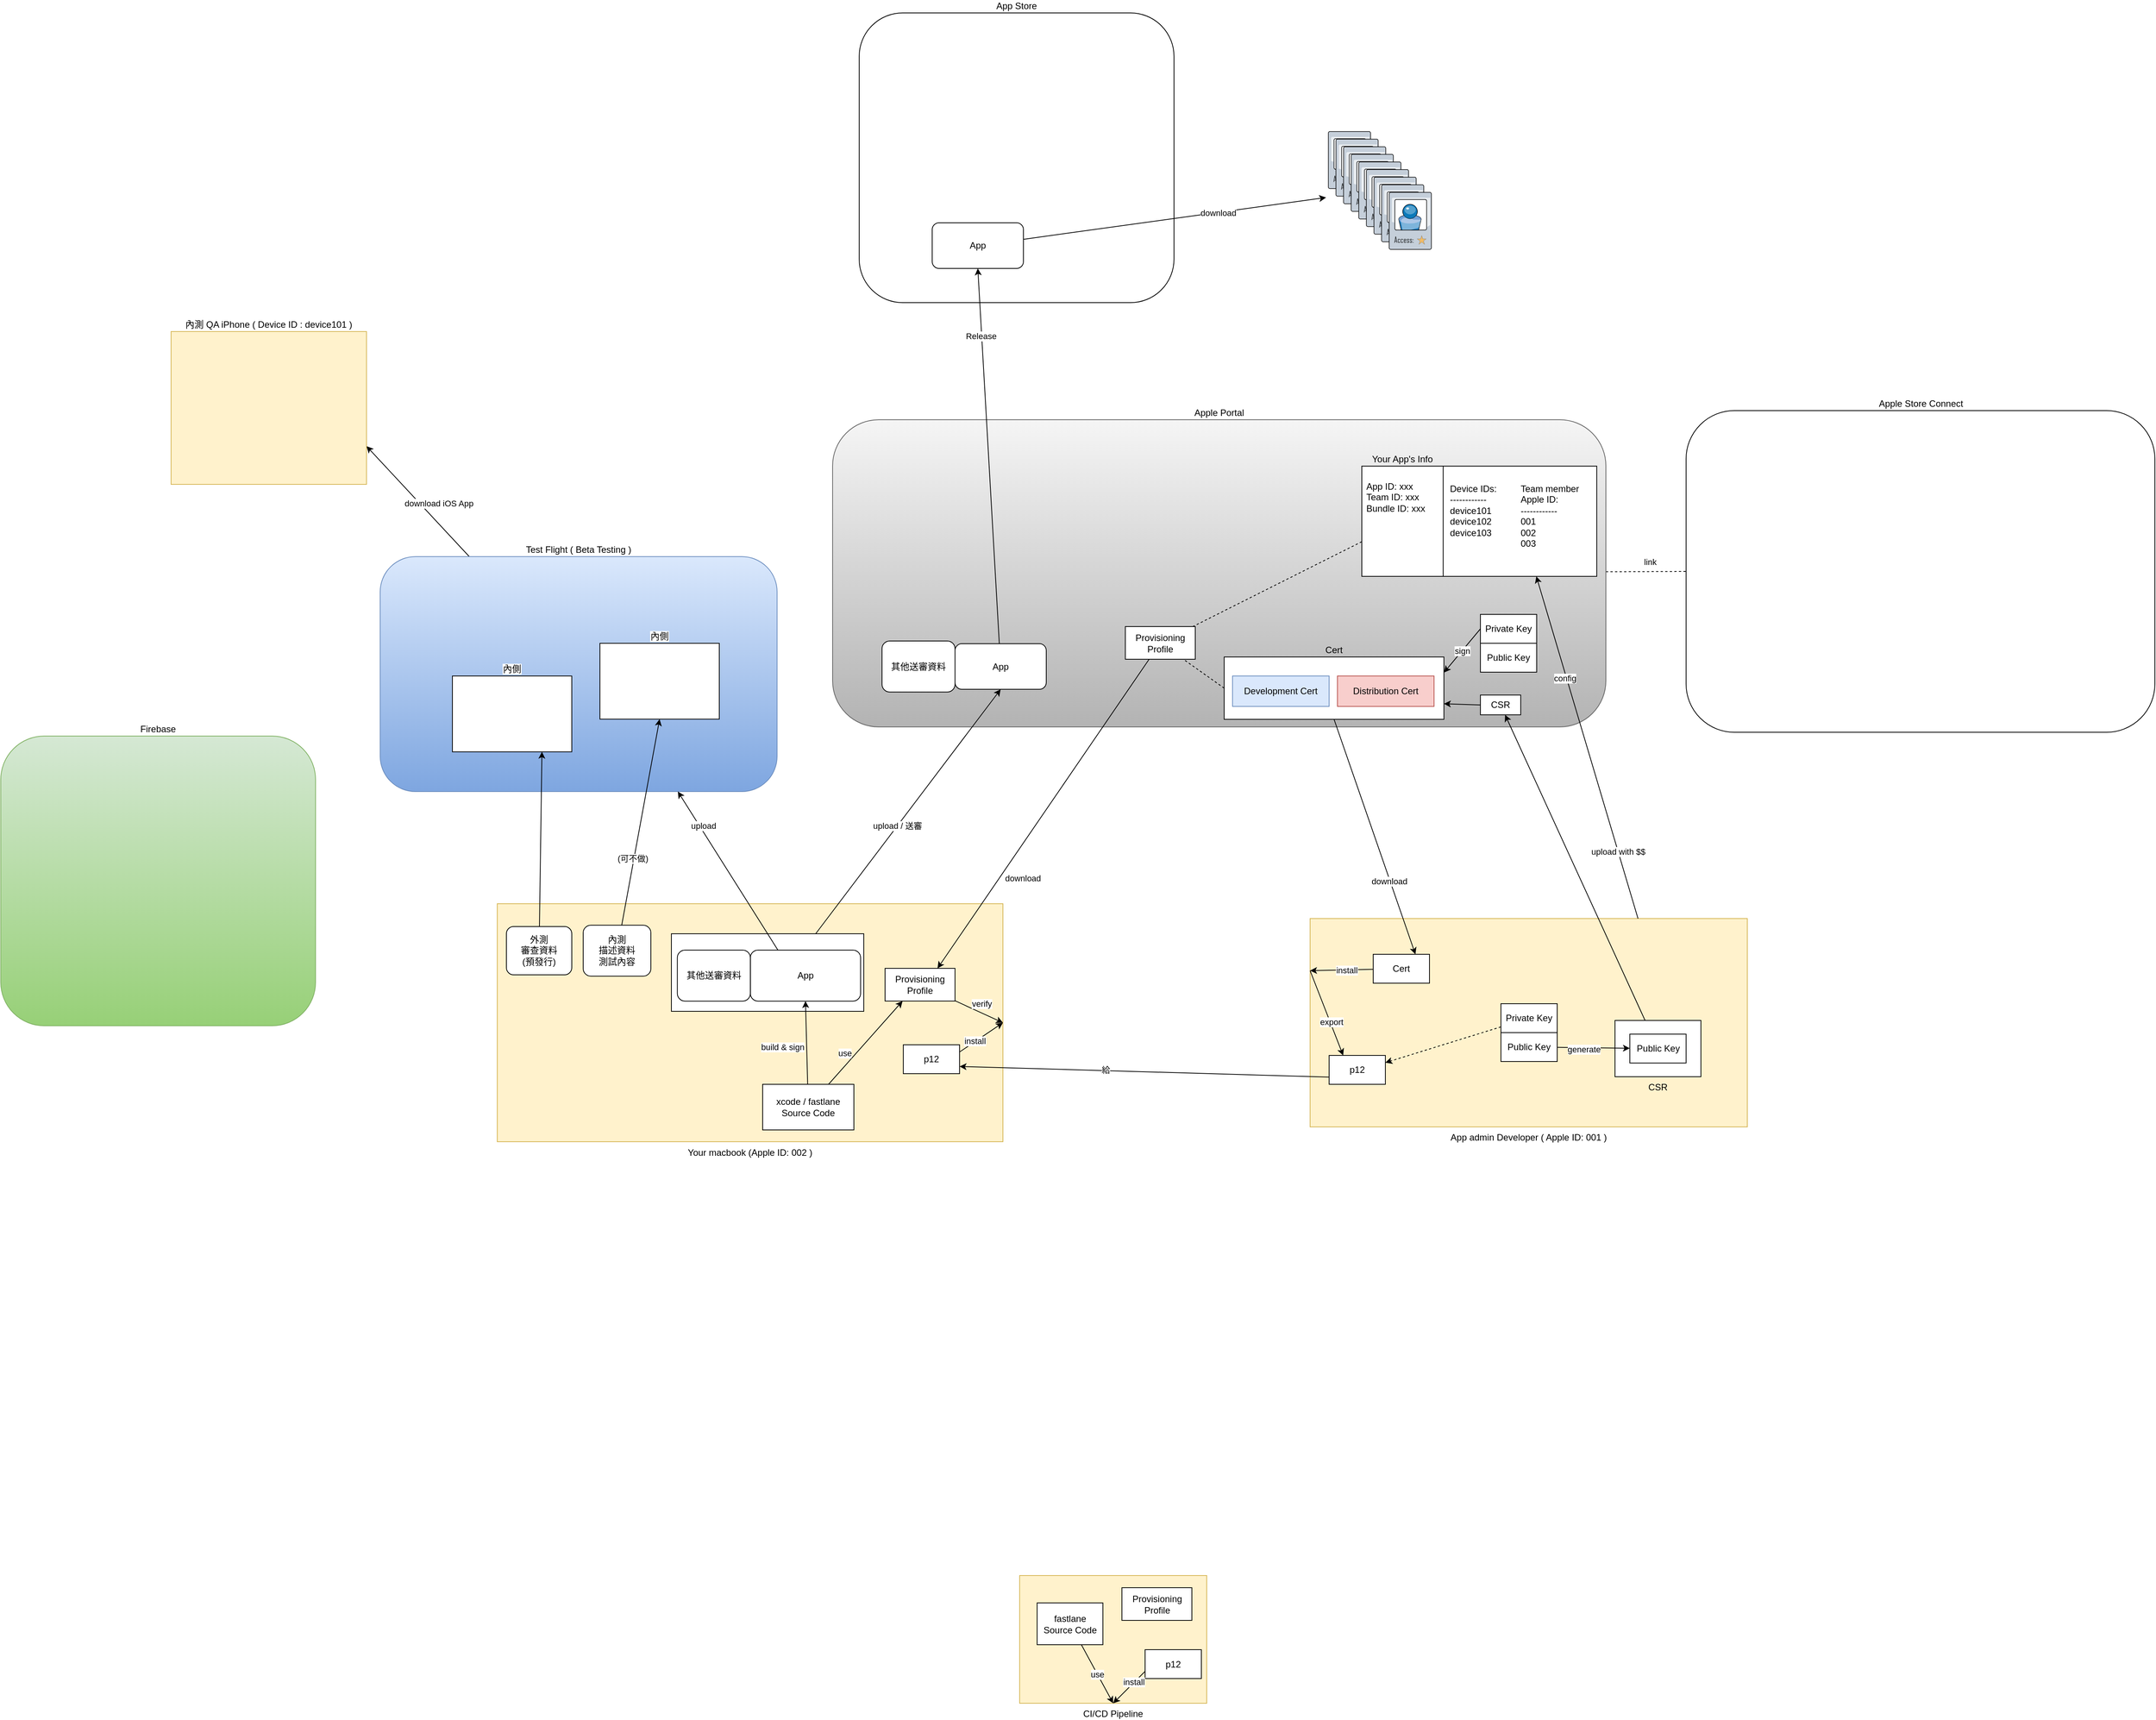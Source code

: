 <mxfile version="21.7.1" type="device">
  <diagram name="Page-1" id="q86eNr94cBDuVsGkZMzl">
    <mxGraphModel dx="2645" dy="1464" grid="0" gridSize="10" guides="1" tooltips="1" connect="1" arrows="1" fold="1" page="0" pageScale="1" pageWidth="850" pageHeight="1100" math="0" shadow="0">
      <root>
        <mxCell id="0" />
        <mxCell id="1" parent="0" />
        <mxCell id="54" value="App admin Developer ( Apple ID: 001 )" style="rounded=0;whiteSpace=wrap;html=1;labelPosition=center;verticalLabelPosition=bottom;align=center;verticalAlign=top;" parent="1" vertex="1">
          <mxGeometry x="200" y="528" width="575" height="274" as="geometry" />
        </mxCell>
        <mxCell id="79" value="" style="group;fillColor=#fff2cc;strokeColor=#d6b656;gradientColor=none;container=0;" parent="1" vertex="1" connectable="0">
          <mxGeometry x="200" y="528" width="575" height="274" as="geometry" />
        </mxCell>
        <mxCell id="142" style="edgeStyle=none;html=1;entryX=1;entryY=0.75;entryDx=0;entryDy=0;fontColor=#000000;" parent="1" source="103" target="106" edge="1">
          <mxGeometry relative="1" as="geometry" />
        </mxCell>
        <mxCell id="143" value="download iOS App" style="edgeLabel;html=1;align=center;verticalAlign=middle;resizable=0;points=[];fontColor=#000000;" parent="142" vertex="1" connectable="0">
          <mxGeometry x="0.289" y="-2" relative="1" as="geometry">
            <mxPoint x="45" y="25" as="offset" />
          </mxGeometry>
        </mxCell>
        <mxCell id="103" value="Test Flight ( Beta Testing )" style="rounded=1;whiteSpace=wrap;html=1;labelPosition=center;verticalLabelPosition=top;align=center;verticalAlign=bottom;fillColor=#dae8fc;gradientColor=#7ea6e0;strokeColor=#6c8ebf;" parent="1" vertex="1">
          <mxGeometry x="-1023" y="52" width="522" height="309" as="geometry" />
        </mxCell>
        <mxCell id="134" value="內側" style="rounded=0;whiteSpace=wrap;html=1;labelBackgroundColor=#FFFFFF;fontColor=#000000;gradientColor=none;labelPosition=center;verticalLabelPosition=top;align=center;verticalAlign=bottom;" parent="1" vertex="1">
          <mxGeometry x="-734" y="166" width="157" height="99.73" as="geometry" />
        </mxCell>
        <mxCell id="44" value="Your macbook (Apple ID: 002 )" style="rounded=0;whiteSpace=wrap;html=1;labelPosition=center;verticalLabelPosition=bottom;align=center;verticalAlign=top;fillColor=#fff2cc;strokeColor=#d6b656;" parent="1" vertex="1">
          <mxGeometry x="-869" y="508.5" width="665" height="313" as="geometry" />
        </mxCell>
        <mxCell id="130" value="" style="rounded=0;whiteSpace=wrap;html=1;labelBackgroundColor=#FFFFFF;fontColor=#000000;gradientColor=none;" parent="1" vertex="1">
          <mxGeometry x="-640" y="548" width="253" height="102" as="geometry" />
        </mxCell>
        <mxCell id="105" value="App Store" style="rounded=1;whiteSpace=wrap;html=1;labelPosition=center;verticalLabelPosition=top;align=center;verticalAlign=bottom;" parent="1" vertex="1">
          <mxGeometry x="-393" y="-663" width="414" height="381" as="geometry" />
        </mxCell>
        <mxCell id="81" value="CI/CD Pipeline" style="rounded=0;whiteSpace=wrap;html=1;labelPosition=center;verticalLabelPosition=bottom;align=center;verticalAlign=top;fillColor=#fff2cc;strokeColor=#d6b656;" parent="1" vertex="1">
          <mxGeometry x="-182" y="1392" width="246" height="168" as="geometry" />
        </mxCell>
        <mxCell id="145" style="edgeStyle=none;html=1;entryX=0;entryY=0.5;entryDx=0;entryDy=0;fontColor=#000000;endArrow=none;endFill=0;dashed=1;" parent="1" source="udy7D6bEetvilHj6OVsd-2" target="131" edge="1">
          <mxGeometry relative="1" as="geometry" />
        </mxCell>
        <mxCell id="146" value="link" style="edgeLabel;html=1;align=center;verticalAlign=middle;resizable=0;points=[];fontColor=#000000;" parent="145" vertex="1" connectable="0">
          <mxGeometry x="0.32" y="1" relative="1" as="geometry">
            <mxPoint x="-12" y="-12" as="offset" />
          </mxGeometry>
        </mxCell>
        <mxCell id="udy7D6bEetvilHj6OVsd-2" value="Apple Portal" style="rounded=1;whiteSpace=wrap;html=1;labelPosition=center;verticalLabelPosition=top;align=center;verticalAlign=bottom;fillColor=#f5f5f5;strokeColor=#666666;gradientColor=#b3b3b3;" parent="1" vertex="1">
          <mxGeometry x="-428" y="-128" width="1017" height="404" as="geometry" />
        </mxCell>
        <mxCell id="71" style="edgeStyle=none;html=1;entryX=0.25;entryY=0;entryDx=0;entryDy=0;startArrow=none;startFill=0;endArrow=classic;endFill=1;exitX=0;exitY=0.25;exitDx=0;exitDy=0;" parent="1" source="54" target="70" edge="1">
          <mxGeometry relative="1" as="geometry" />
        </mxCell>
        <mxCell id="72" value="export" style="edgeLabel;html=1;align=center;verticalAlign=middle;resizable=0;points=[];" parent="71" vertex="1" connectable="0">
          <mxGeometry x="0.219" y="1" relative="1" as="geometry">
            <mxPoint as="offset" />
          </mxGeometry>
        </mxCell>
        <mxCell id="udy7D6bEetvilHj6OVsd-4" value="" style="rounded=0;orthogonalLoop=1;jettySize=auto;html=1;entryX=0.5;entryY=1;entryDx=0;entryDy=0;exitX=0.75;exitY=0;exitDx=0;exitDy=0;" parent="1" source="130" target="53" edge="1">
          <mxGeometry relative="1" as="geometry" />
        </mxCell>
        <mxCell id="102" value="upload / 送審" style="edgeLabel;html=1;align=center;verticalAlign=middle;resizable=0;points=[];" parent="udy7D6bEetvilHj6OVsd-4" vertex="1" connectable="0">
          <mxGeometry x="-0.117" relative="1" as="geometry">
            <mxPoint as="offset" />
          </mxGeometry>
        </mxCell>
        <mxCell id="7" value="&lt;span style=&quot;&quot;&gt;Public Key&lt;/span&gt;" style="rounded=0;whiteSpace=wrap;html=1;" parent="1" vertex="1">
          <mxGeometry x="451" y="678" width="74" height="38" as="geometry" />
        </mxCell>
        <mxCell id="152" style="edgeStyle=none;html=1;entryX=1;entryY=0.25;entryDx=0;entryDy=0;fontColor=#000000;startArrow=none;startFill=0;endArrow=classic;endFill=1;dashed=1;" parent="1" source="8" target="70" edge="1">
          <mxGeometry relative="1" as="geometry" />
        </mxCell>
        <mxCell id="8" value="&lt;span style=&quot;&quot;&gt;Private Key&lt;/span&gt;" style="rounded=0;whiteSpace=wrap;html=1;" parent="1" vertex="1">
          <mxGeometry x="451" y="640" width="74" height="38" as="geometry" />
        </mxCell>
        <mxCell id="17" value="" style="edgeStyle=none;html=1;" parent="1" source="9" target="16" edge="1">
          <mxGeometry relative="1" as="geometry" />
        </mxCell>
        <mxCell id="9" value="CSR" style="rounded=0;whiteSpace=wrap;html=1;labelPosition=center;verticalLabelPosition=bottom;align=center;verticalAlign=top;" parent="1" vertex="1">
          <mxGeometry x="601" y="662" width="113" height="74" as="geometry" />
        </mxCell>
        <mxCell id="11" value="&lt;span style=&quot;&quot;&gt;Public Key&lt;/span&gt;" style="rounded=0;whiteSpace=wrap;html=1;" parent="1" vertex="1">
          <mxGeometry x="620.5" y="680" width="74" height="38" as="geometry" />
        </mxCell>
        <mxCell id="12" value="" style="edgeStyle=none;html=1;" parent="1" source="7" target="11" edge="1">
          <mxGeometry relative="1" as="geometry" />
        </mxCell>
        <mxCell id="28" value="generate" style="edgeLabel;html=1;align=center;verticalAlign=middle;resizable=0;points=[];" parent="12" vertex="1" connectable="0">
          <mxGeometry x="-0.282" y="-2" relative="1" as="geometry">
            <mxPoint as="offset" />
          </mxGeometry>
        </mxCell>
        <mxCell id="22" style="edgeStyle=none;html=1;entryX=1;entryY=0.75;entryDx=0;entryDy=0;exitX=0;exitY=0.5;exitDx=0;exitDy=0;" parent="1" source="16" target="21" edge="1">
          <mxGeometry relative="1" as="geometry">
            <mxPoint x="302.25" y="291" as="sourcePoint" />
            <mxPoint x="339" y="188" as="targetPoint" />
          </mxGeometry>
        </mxCell>
        <mxCell id="16" value="CSR" style="rounded=0;whiteSpace=wrap;html=1;" parent="1" vertex="1">
          <mxGeometry x="424" y="234.07" width="53" height="26" as="geometry" />
        </mxCell>
        <mxCell id="23" style="edgeStyle=none;html=1;entryX=0.75;entryY=0;entryDx=0;entryDy=0;exitX=0.5;exitY=1;exitDx=0;exitDy=0;" parent="1" source="21" target="25" edge="1">
          <mxGeometry relative="1" as="geometry">
            <mxPoint x="226.75" y="417" as="targetPoint" />
          </mxGeometry>
        </mxCell>
        <mxCell id="68" value="download" style="edgeLabel;html=1;align=center;verticalAlign=middle;resizable=0;points=[];" parent="23" vertex="1" connectable="0">
          <mxGeometry x="0.377" y="-1" relative="1" as="geometry">
            <mxPoint as="offset" />
          </mxGeometry>
        </mxCell>
        <mxCell id="34" style="edgeStyle=none;html=1;dashed=1;endArrow=none;endFill=0;exitX=0;exitY=0.5;exitDx=0;exitDy=0;" parent="1" source="21" target="33" edge="1">
          <mxGeometry relative="1" as="geometry" />
        </mxCell>
        <mxCell id="21" value="Cert" style="rounded=0;whiteSpace=wrap;html=1;labelPosition=center;verticalLabelPosition=top;align=center;verticalAlign=bottom;" parent="1" vertex="1">
          <mxGeometry x="87" y="184" width="289" height="82" as="geometry" />
        </mxCell>
        <mxCell id="30" style="edgeStyle=none;html=1;entryX=0;entryY=0.25;entryDx=0;entryDy=0;" parent="1" source="25" target="54" edge="1">
          <mxGeometry relative="1" as="geometry">
            <mxPoint x="108" y="580.712" as="targetPoint" />
          </mxGeometry>
        </mxCell>
        <mxCell id="31" value="install" style="edgeLabel;html=1;align=center;verticalAlign=middle;resizable=0;points=[];" parent="30" vertex="1" connectable="0">
          <mxGeometry x="0.244" y="2" relative="1" as="geometry">
            <mxPoint x="16" y="-2" as="offset" />
          </mxGeometry>
        </mxCell>
        <mxCell id="25" value="&lt;span style=&quot;&quot;&gt;Cert&lt;/span&gt;" style="rounded=0;whiteSpace=wrap;html=1;" parent="1" vertex="1">
          <mxGeometry x="283" y="575" width="74" height="38" as="geometry" />
        </mxCell>
        <mxCell id="35" style="edgeStyle=none;html=1;entryX=0.75;entryY=0;entryDx=0;entryDy=0;" parent="1" source="33" target="36" edge="1">
          <mxGeometry relative="1" as="geometry">
            <mxPoint x="76.341" y="357.503" as="targetPoint" />
          </mxGeometry>
        </mxCell>
        <mxCell id="37" value="download" style="edgeLabel;html=1;align=center;verticalAlign=middle;resizable=0;points=[];" parent="35" vertex="1" connectable="0">
          <mxGeometry x="0.567" y="2" relative="1" as="geometry">
            <mxPoint x="50" y="-32" as="offset" />
          </mxGeometry>
        </mxCell>
        <mxCell id="33" value="Provisioning Profile" style="rounded=0;whiteSpace=wrap;html=1;" parent="1" vertex="1">
          <mxGeometry x="-43" y="144" width="92" height="43" as="geometry" />
        </mxCell>
        <mxCell id="150" style="edgeStyle=none;html=1;entryX=1;entryY=0.5;entryDx=0;entryDy=0;fontColor=#000000;startArrow=none;startFill=0;endArrow=classic;endFill=1;" parent="1" source="36" target="44" edge="1">
          <mxGeometry relative="1" as="geometry" />
        </mxCell>
        <mxCell id="151" value="verify" style="edgeLabel;html=1;align=center;verticalAlign=middle;resizable=0;points=[];fontColor=#000000;" parent="150" vertex="1" connectable="0">
          <mxGeometry x="-0.52" y="2" relative="1" as="geometry">
            <mxPoint x="19" y="-1" as="offset" />
          </mxGeometry>
        </mxCell>
        <mxCell id="36" value="Provisioning Profile" style="rounded=0;whiteSpace=wrap;html=1;" parent="1" vertex="1">
          <mxGeometry x="-359" y="593.5" width="92" height="43" as="geometry" />
        </mxCell>
        <mxCell id="42" style="edgeStyle=none;html=1;dashed=1;endArrow=none;endFill=0;" parent="1" source="38" target="33" edge="1">
          <mxGeometry relative="1" as="geometry" />
        </mxCell>
        <mxCell id="46" style="edgeStyle=none;html=1;entryX=0.5;entryY=1;entryDx=0;entryDy=0;endArrow=classic;endFill=1;" parent="1" source="45" target="udy7D6bEetvilHj6OVsd-1" edge="1">
          <mxGeometry relative="1" as="geometry" />
        </mxCell>
        <mxCell id="47" value="build &amp;amp; sign" style="edgeLabel;html=1;align=center;verticalAlign=middle;resizable=0;points=[];" parent="46" vertex="1" connectable="0">
          <mxGeometry x="0.4" y="-3" relative="1" as="geometry">
            <mxPoint x="-34" y="27" as="offset" />
          </mxGeometry>
        </mxCell>
        <mxCell id="50" style="edgeStyle=none;html=1;entryX=0.25;entryY=1;entryDx=0;entryDy=0;startArrow=none;startFill=0;endArrow=classic;endFill=1;" parent="1" source="45" target="36" edge="1">
          <mxGeometry relative="1" as="geometry">
            <Array as="points" />
          </mxGeometry>
        </mxCell>
        <mxCell id="51" value="use" style="edgeLabel;html=1;align=center;verticalAlign=middle;resizable=0;points=[];" parent="50" vertex="1" connectable="0">
          <mxGeometry x="-0.338" y="3" relative="1" as="geometry">
            <mxPoint x="-9" y="-3" as="offset" />
          </mxGeometry>
        </mxCell>
        <mxCell id="45" value="xcode / fastlane&lt;br&gt;Source Code" style="rounded=0;whiteSpace=wrap;html=1;" parent="1" vertex="1">
          <mxGeometry x="-520" y="746" width="120" height="60" as="geometry" />
        </mxCell>
        <mxCell id="110" style="edgeStyle=none;html=1;fontColor=#000000;entryX=0.5;entryY=1;entryDx=0;entryDy=0;" parent="1" source="53" target="111" edge="1">
          <mxGeometry relative="1" as="geometry">
            <mxPoint x="-197.912" y="-144.294" as="targetPoint" />
          </mxGeometry>
        </mxCell>
        <mxCell id="112" value="Release" style="edgeLabel;html=1;align=center;verticalAlign=middle;resizable=0;points=[];fontColor=#000000;" parent="110" vertex="1" connectable="0">
          <mxGeometry x="0.643" y="1" relative="1" as="geometry">
            <mxPoint as="offset" />
          </mxGeometry>
        </mxCell>
        <mxCell id="53" value="App" style="rounded=1;whiteSpace=wrap;html=1;" parent="1" vertex="1">
          <mxGeometry x="-267" y="166.54" width="120" height="60" as="geometry" />
        </mxCell>
        <mxCell id="62" value="&lt;span style=&quot;&quot;&gt;Public Key&lt;/span&gt;" style="rounded=0;whiteSpace=wrap;html=1;" parent="1" vertex="1">
          <mxGeometry x="424" y="166" width="74" height="38" as="geometry" />
        </mxCell>
        <mxCell id="64" value="sign" style="edgeStyle=none;html=1;entryX=1;entryY=0.25;entryDx=0;entryDy=0;startArrow=none;startFill=0;endArrow=classic;endFill=1;exitX=0;exitY=0.5;exitDx=0;exitDy=0;" parent="1" source="63" target="21" edge="1">
          <mxGeometry relative="1" as="geometry">
            <mxPoint x="352.25" y="168.5" as="targetPoint" />
          </mxGeometry>
        </mxCell>
        <mxCell id="63" value="&lt;span style=&quot;&quot;&gt;Private Key&lt;/span&gt;" style="rounded=0;whiteSpace=wrap;html=1;" parent="1" vertex="1">
          <mxGeometry x="424" y="128" width="74" height="38" as="geometry" />
        </mxCell>
        <mxCell id="57" value="" style="rounded=0;whiteSpace=wrap;html=1;labelPosition=center;verticalLabelPosition=top;align=center;verticalAlign=bottom;" parent="1" vertex="1">
          <mxGeometry x="375" y="-67" width="202" height="145" as="geometry" />
        </mxCell>
        <mxCell id="58" value="&lt;span style=&quot;font-family: Helvetica; font-size: 12px; font-style: normal; font-variant-ligatures: normal; font-variant-caps: normal; font-weight: 400; letter-spacing: normal; orphans: 2; text-align: center; text-indent: 0px; text-transform: none; widows: 2; word-spacing: 0px; -webkit-text-stroke-width: 0px; text-decoration-thickness: initial; text-decoration-style: initial; text-decoration-color: initial; float: none; display: inline !important;&quot;&gt;&lt;span style=&quot;background-color: rgb(255, 255, 255);&quot;&gt;Team member Apple ID:&lt;br&gt;------------&lt;br&gt;001&lt;br&gt;002&lt;br&gt;003&lt;/span&gt;&lt;br&gt;&lt;/span&gt;" style="text;whiteSpace=wrap;html=1;" parent="1" vertex="1">
          <mxGeometry x="475" y="-50.83" width="93" height="112.65" as="geometry" />
        </mxCell>
        <mxCell id="65" value="&lt;span style=&quot;font-family: Helvetica; font-size: 12px; font-style: normal; font-variant-ligatures: normal; font-variant-caps: normal; font-weight: 400; letter-spacing: normal; orphans: 2; text-align: center; text-indent: 0px; text-transform: none; widows: 2; word-spacing: 0px; -webkit-text-stroke-width: 0px; text-decoration-thickness: initial; text-decoration-style: initial; text-decoration-color: initial; float: none; display: inline !important;&quot;&gt;&lt;span style=&quot;background-color: rgb(255, 255, 255);&quot;&gt;Device IDs:&lt;br&gt;------------&lt;br&gt;device101&lt;br&gt;device102&lt;br&gt;device103&lt;/span&gt;&lt;br&gt;&lt;/span&gt;" style="text;whiteSpace=wrap;html=1;" parent="1" vertex="1">
          <mxGeometry x="382" y="-50.83" width="75.79" height="112.65" as="geometry" />
        </mxCell>
        <mxCell id="66" value="" style="group" parent="1" vertex="1" connectable="0">
          <mxGeometry x="268" y="-67" width="107" height="145" as="geometry" />
        </mxCell>
        <mxCell id="38" value="Your App&#39;s Info" style="rounded=0;whiteSpace=wrap;html=1;labelPosition=center;verticalLabelPosition=top;align=center;verticalAlign=bottom;" parent="66" vertex="1">
          <mxGeometry width="107" height="145" as="geometry" />
        </mxCell>
        <mxCell id="39" value="App ID: xxx&lt;br&gt;Team ID: xxx&lt;br&gt;Bundle ID: xxx" style="text;html=1;strokeColor=none;fillColor=none;align=left;verticalAlign=top;whiteSpace=wrap;rounded=0;" parent="66" vertex="1">
          <mxGeometry x="4" y="12.5" width="98" height="120" as="geometry" />
        </mxCell>
        <mxCell id="76" style="edgeStyle=none;html=1;entryX=1;entryY=0.75;entryDx=0;entryDy=0;startArrow=none;startFill=0;endArrow=classic;endFill=1;exitX=0;exitY=0.75;exitDx=0;exitDy=0;" parent="1" source="70" target="73" edge="1">
          <mxGeometry relative="1" as="geometry" />
        </mxCell>
        <mxCell id="77" value="給" style="edgeLabel;html=1;align=center;verticalAlign=middle;resizable=0;points=[];" parent="76" vertex="1" connectable="0">
          <mxGeometry x="0.212" y="-1" relative="1" as="geometry">
            <mxPoint as="offset" />
          </mxGeometry>
        </mxCell>
        <mxCell id="70" value="&lt;span style=&quot;&quot;&gt;p12&lt;/span&gt;" style="rounded=0;whiteSpace=wrap;html=1;" parent="1" vertex="1">
          <mxGeometry x="225" y="708" width="74" height="38" as="geometry" />
        </mxCell>
        <mxCell id="74" style="edgeStyle=none;html=1;entryX=1;entryY=0.5;entryDx=0;entryDy=0;startArrow=none;startFill=0;endArrow=classic;endFill=1;exitX=1;exitY=0.25;exitDx=0;exitDy=0;" parent="1" source="73" target="44" edge="1">
          <mxGeometry relative="1" as="geometry" />
        </mxCell>
        <mxCell id="75" value="install" style="edgeLabel;html=1;align=center;verticalAlign=middle;resizable=0;points=[];" parent="74" vertex="1" connectable="0">
          <mxGeometry x="-0.279" y="1" relative="1" as="geometry">
            <mxPoint as="offset" />
          </mxGeometry>
        </mxCell>
        <mxCell id="73" value="&lt;span style=&quot;&quot;&gt;p12&lt;/span&gt;" style="rounded=0;whiteSpace=wrap;html=1;" parent="1" vertex="1">
          <mxGeometry x="-335" y="694" width="74" height="38" as="geometry" />
        </mxCell>
        <mxCell id="83" value="&lt;span style=&quot;&quot;&gt;p12&lt;/span&gt;" style="rounded=0;whiteSpace=wrap;html=1;" parent="1" vertex="1">
          <mxGeometry x="-17" y="1489.5" width="74" height="38" as="geometry" />
        </mxCell>
        <mxCell id="87" style="edgeStyle=none;html=1;startArrow=none;startFill=0;endArrow=classic;endFill=1;entryX=0.5;entryY=1;entryDx=0;entryDy=0;exitX=0;exitY=0.75;exitDx=0;exitDy=0;" parent="1" source="83" target="81" edge="1">
          <mxGeometry relative="1" as="geometry">
            <mxPoint x="171.093" y="1500.503" as="targetPoint" />
          </mxGeometry>
        </mxCell>
        <mxCell id="88" value="install" style="edgeLabel;html=1;align=center;verticalAlign=middle;resizable=0;points=[];" parent="87" vertex="1" connectable="0">
          <mxGeometry x="-0.29" y="-1" relative="1" as="geometry">
            <mxPoint as="offset" />
          </mxGeometry>
        </mxCell>
        <mxCell id="100" value="其他送審資料" style="rounded=1;whiteSpace=wrap;html=1;" parent="1" vertex="1">
          <mxGeometry x="-363" y="163.0" width="96" height="67.07" as="geometry" />
        </mxCell>
        <mxCell id="104" value="Firebase" style="rounded=1;whiteSpace=wrap;html=1;labelPosition=center;verticalLabelPosition=top;align=center;verticalAlign=bottom;fillColor=#d5e8d4;gradientColor=#97d077;strokeColor=#82b366;" parent="1" vertex="1">
          <mxGeometry x="-1522" y="288" width="414" height="381" as="geometry" />
        </mxCell>
        <mxCell id="106" value="內測 QA iPhone ( Device ID : device101 )" style="rounded=0;whiteSpace=wrap;html=1;labelPosition=center;verticalLabelPosition=top;align=center;verticalAlign=bottom;fillColor=#fff2cc;strokeColor=#d6b656;" parent="1" vertex="1">
          <mxGeometry x="-1298" y="-244" width="257" height="201" as="geometry" />
        </mxCell>
        <mxCell id="126" style="edgeStyle=none;html=1;fontColor=#000000;entryX=0.75;entryY=1;entryDx=0;entryDy=0;exitX=0.25;exitY=0;exitDx=0;exitDy=0;" parent="1" source="udy7D6bEetvilHj6OVsd-1" target="103" edge="1">
          <mxGeometry relative="1" as="geometry">
            <mxPoint x="-689.917" y="296.407" as="targetPoint" />
          </mxGeometry>
        </mxCell>
        <mxCell id="140" value="upload" style="edgeLabel;html=1;align=center;verticalAlign=middle;resizable=0;points=[];fontColor=#000000;" parent="126" vertex="1" connectable="0">
          <mxGeometry x="0.551" y="-4" relative="1" as="geometry">
            <mxPoint as="offset" />
          </mxGeometry>
        </mxCell>
        <mxCell id="udy7D6bEetvilHj6OVsd-1" value="App" style="rounded=1;whiteSpace=wrap;html=1;" parent="1" vertex="1">
          <mxGeometry x="-536.164" y="569.498" width="145" height="67.071" as="geometry" />
        </mxCell>
        <mxCell id="93" value="其他送審資料" style="rounded=1;whiteSpace=wrap;html=1;" parent="1" vertex="1">
          <mxGeometry x="-632.17" y="569.5" width="96" height="67.07" as="geometry" />
        </mxCell>
        <mxCell id="108" value="Provisioning Profile" style="rounded=0;whiteSpace=wrap;html=1;" parent="1" vertex="1">
          <mxGeometry x="-47.5" y="1408" width="92" height="43" as="geometry" />
        </mxCell>
        <mxCell id="149" value="use" style="edgeStyle=none;html=1;entryX=0.5;entryY=1;entryDx=0;entryDy=0;fontColor=#000000;startArrow=none;startFill=0;endArrow=classic;endFill=1;" parent="1" source="109" target="81" edge="1">
          <mxGeometry relative="1" as="geometry" />
        </mxCell>
        <mxCell id="109" value="fastlane&lt;br&gt;Source Code" style="rounded=0;whiteSpace=wrap;html=1;" parent="1" vertex="1">
          <mxGeometry x="-159" y="1428" width="86.5" height="55" as="geometry" />
        </mxCell>
        <mxCell id="122" style="edgeStyle=none;html=1;fontColor=#000000;" parent="1" source="111" target="123" edge="1">
          <mxGeometry relative="1" as="geometry">
            <mxPoint x="159.174" y="-527.167" as="targetPoint" />
          </mxGeometry>
        </mxCell>
        <mxCell id="125" value="download" style="edgeLabel;html=1;align=center;verticalAlign=middle;resizable=0;points=[];fontColor=#000000;" parent="122" vertex="1" connectable="0">
          <mxGeometry x="0.285" relative="1" as="geometry">
            <mxPoint as="offset" />
          </mxGeometry>
        </mxCell>
        <mxCell id="111" value="App" style="rounded=1;whiteSpace=wrap;html=1;" parent="1" vertex="1">
          <mxGeometry x="-297" y="-387" width="120" height="60" as="geometry" />
        </mxCell>
        <mxCell id="124" value="" style="group" parent="1" vertex="1" connectable="0">
          <mxGeometry x="221" y="-511" width="142" height="162" as="geometry" />
        </mxCell>
        <mxCell id="123" value="" style="rounded=0;whiteSpace=wrap;html=1;labelBackgroundColor=#FFFFFF;fontColor=#000000;gradientColor=none;strokeColor=none;" parent="124" vertex="1">
          <mxGeometry width="142" height="162" as="geometry" />
        </mxCell>
        <mxCell id="113" value="" style="verticalLabelPosition=bottom;sketch=0;aspect=fixed;html=1;verticalAlign=top;strokeColor=none;align=center;outlineConnect=0;shape=mxgraph.citrix.access_card;labelBackgroundColor=#FFFFFF;fontColor=#000000;gradientColor=none;" parent="124" vertex="1">
          <mxGeometry x="3" y="4" width="55.5" height="75" as="geometry" />
        </mxCell>
        <mxCell id="114" value="" style="verticalLabelPosition=bottom;sketch=0;aspect=fixed;html=1;verticalAlign=top;strokeColor=none;align=center;outlineConnect=0;shape=mxgraph.citrix.access_card;labelBackgroundColor=#FFFFFF;fontColor=#000000;gradientColor=none;" parent="124" vertex="1">
          <mxGeometry x="13" y="14" width="55.5" height="75" as="geometry" />
        </mxCell>
        <mxCell id="115" value="" style="verticalLabelPosition=bottom;sketch=0;aspect=fixed;html=1;verticalAlign=top;strokeColor=none;align=center;outlineConnect=0;shape=mxgraph.citrix.access_card;labelBackgroundColor=#FFFFFF;fontColor=#000000;gradientColor=none;" parent="124" vertex="1">
          <mxGeometry x="23" y="24" width="55.5" height="75" as="geometry" />
        </mxCell>
        <mxCell id="116" value="" style="verticalLabelPosition=bottom;sketch=0;aspect=fixed;html=1;verticalAlign=top;strokeColor=none;align=center;outlineConnect=0;shape=mxgraph.citrix.access_card;labelBackgroundColor=#FFFFFF;fontColor=#000000;gradientColor=none;" parent="124" vertex="1">
          <mxGeometry x="33" y="34" width="55.5" height="75" as="geometry" />
        </mxCell>
        <mxCell id="117" value="" style="verticalLabelPosition=bottom;sketch=0;aspect=fixed;html=1;verticalAlign=top;strokeColor=none;align=center;outlineConnect=0;shape=mxgraph.citrix.access_card;labelBackgroundColor=#FFFFFF;fontColor=#000000;gradientColor=none;" parent="124" vertex="1">
          <mxGeometry x="43" y="44" width="55.5" height="75" as="geometry" />
        </mxCell>
        <mxCell id="118" value="" style="verticalLabelPosition=bottom;sketch=0;aspect=fixed;html=1;verticalAlign=top;strokeColor=none;align=center;outlineConnect=0;shape=mxgraph.citrix.access_card;labelBackgroundColor=#FFFFFF;fontColor=#000000;gradientColor=none;" parent="124" vertex="1">
          <mxGeometry x="53" y="54" width="55.5" height="75" as="geometry" />
        </mxCell>
        <mxCell id="119" value="" style="verticalLabelPosition=bottom;sketch=0;aspect=fixed;html=1;verticalAlign=top;strokeColor=none;align=center;outlineConnect=0;shape=mxgraph.citrix.access_card;labelBackgroundColor=#FFFFFF;fontColor=#000000;gradientColor=none;" parent="124" vertex="1">
          <mxGeometry x="63" y="64" width="55.5" height="75" as="geometry" />
        </mxCell>
        <mxCell id="120" value="" style="verticalLabelPosition=bottom;sketch=0;aspect=fixed;html=1;verticalAlign=top;strokeColor=none;align=center;outlineConnect=0;shape=mxgraph.citrix.access_card;labelBackgroundColor=#FFFFFF;fontColor=#000000;gradientColor=none;" parent="124" vertex="1">
          <mxGeometry x="73" y="74" width="55.5" height="75" as="geometry" />
        </mxCell>
        <mxCell id="121" value="" style="verticalLabelPosition=bottom;sketch=0;aspect=fixed;html=1;verticalAlign=top;strokeColor=none;align=center;outlineConnect=0;shape=mxgraph.citrix.access_card;labelBackgroundColor=#FFFFFF;fontColor=#000000;gradientColor=none;" parent="124" vertex="1">
          <mxGeometry x="83" y="84" width="55.5" height="75" as="geometry" />
        </mxCell>
        <mxCell id="131" value="Apple Store Connect" style="rounded=1;whiteSpace=wrap;html=1;labelPosition=center;verticalLabelPosition=top;align=center;verticalAlign=bottom;" parent="1" vertex="1">
          <mxGeometry x="694.5" y="-140" width="616.5" height="423" as="geometry" />
        </mxCell>
        <mxCell id="132" value="&lt;span style=&quot;&quot;&gt;Development Cert&lt;/span&gt;" style="rounded=0;whiteSpace=wrap;html=1;fillColor=#dae8fc;strokeColor=#6c8ebf;" parent="1" vertex="1">
          <mxGeometry x="98" y="209" width="127" height="40" as="geometry" />
        </mxCell>
        <mxCell id="133" value="&lt;span style=&quot;&quot;&gt;Distribution Cert&lt;/span&gt;" style="rounded=0;whiteSpace=wrap;html=1;fillColor=#f8cecc;strokeColor=#b85450;" parent="1" vertex="1">
          <mxGeometry x="236" y="209" width="127" height="40" as="geometry" />
        </mxCell>
        <mxCell id="138" style="edgeStyle=none;html=1;entryX=0.5;entryY=1;entryDx=0;entryDy=0;fontColor=#000000;" parent="1" source="136" target="134" edge="1">
          <mxGeometry relative="1" as="geometry" />
        </mxCell>
        <mxCell id="144" value="(可不做)" style="edgeLabel;html=1;align=center;verticalAlign=middle;resizable=0;points=[];fontColor=#000000;" parent="138" vertex="1" connectable="0">
          <mxGeometry x="-0.352" y="2" relative="1" as="geometry">
            <mxPoint as="offset" />
          </mxGeometry>
        </mxCell>
        <mxCell id="136" value="內測&lt;br&gt;描述資料&lt;br&gt;測試內容" style="rounded=1;whiteSpace=wrap;html=1;" parent="1" vertex="1">
          <mxGeometry x="-756" y="536.75" width="89" height="67" as="geometry" />
        </mxCell>
        <mxCell id="139" style="edgeStyle=none;html=1;entryX=0.75;entryY=1;entryDx=0;entryDy=0;fontColor=#000000;" parent="1" source="137" target="141" edge="1">
          <mxGeometry relative="1" as="geometry">
            <mxPoint x="-819" y="288.0" as="targetPoint" />
          </mxGeometry>
        </mxCell>
        <mxCell id="137" value="外測&lt;br&gt;審查資料&lt;br&gt;(預發行)" style="rounded=1;whiteSpace=wrap;html=1;" parent="1" vertex="1">
          <mxGeometry x="-857" y="538.5" width="86" height="63.5" as="geometry" />
        </mxCell>
        <mxCell id="141" value="內側" style="rounded=0;whiteSpace=wrap;html=1;labelBackgroundColor=#FFFFFF;fontColor=#000000;gradientColor=none;labelPosition=center;verticalLabelPosition=top;align=center;verticalAlign=bottom;" parent="1" vertex="1">
          <mxGeometry x="-928" y="209" width="157" height="99.73" as="geometry" />
        </mxCell>
        <mxCell id="60" style="edgeStyle=none;html=1;startArrow=none;startFill=0;endArrow=classic;endFill=1;exitX=0.75;exitY=0;exitDx=0;exitDy=0;" parent="1" source="54" target="57" edge="1">
          <mxGeometry relative="1" as="geometry" />
        </mxCell>
        <mxCell id="61" value="config" style="edgeLabel;html=1;align=center;verticalAlign=middle;resizable=0;points=[];" parent="60" vertex="1" connectable="0">
          <mxGeometry x="0.411" y="2" relative="1" as="geometry">
            <mxPoint as="offset" />
          </mxGeometry>
        </mxCell>
        <mxCell id="67" value="upload with $$" style="edgeLabel;html=1;align=center;verticalAlign=middle;resizable=0;points=[];" parent="60" vertex="1" connectable="0">
          <mxGeometry x="-0.607" relative="1" as="geometry">
            <mxPoint as="offset" />
          </mxGeometry>
        </mxCell>
      </root>
    </mxGraphModel>
  </diagram>
</mxfile>
